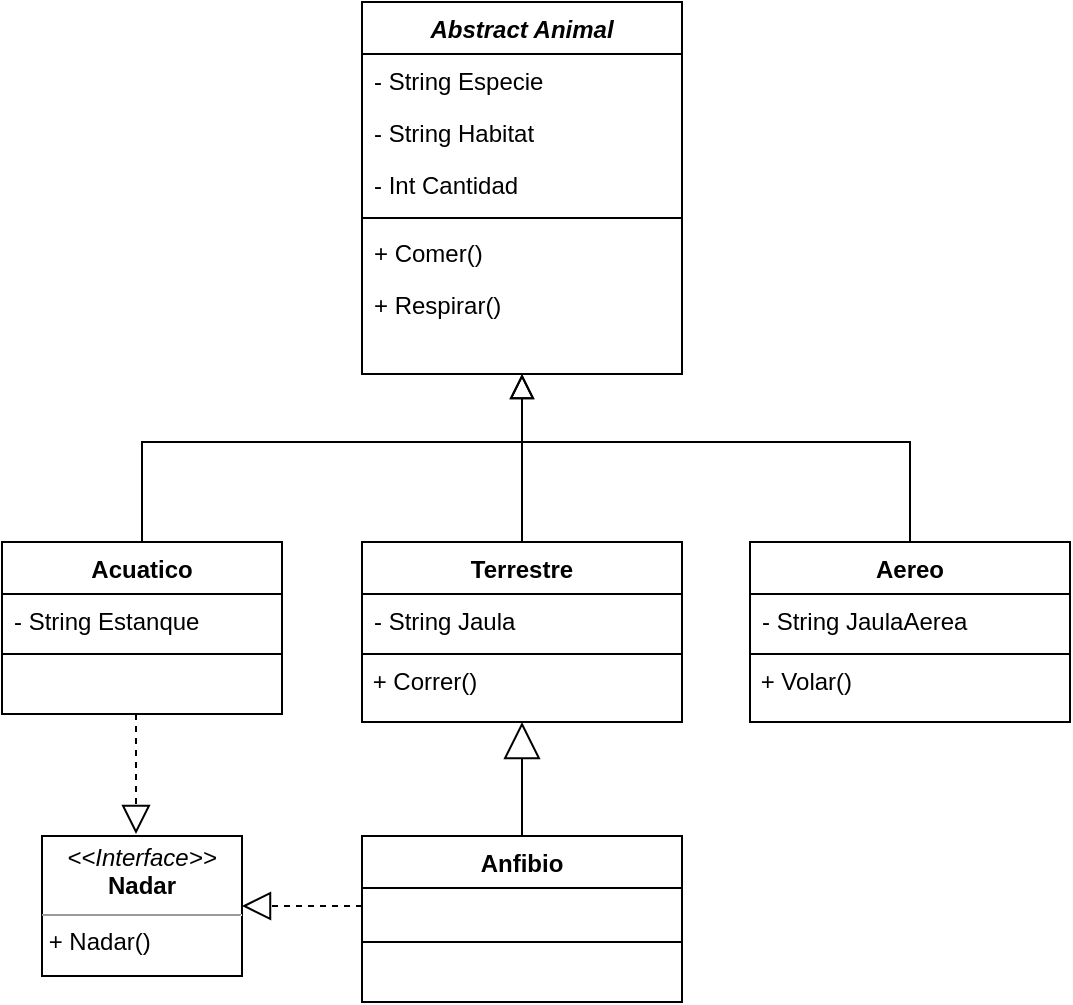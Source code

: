 <mxfile version="13.2.4" type="device"><diagram id="44A1npoR09JSsuszfLbb" name="Page-1"><mxGraphModel dx="769" dy="429" grid="1" gridSize="10" guides="1" tooltips="1" connect="1" arrows="1" fold="1" page="1" pageScale="1" pageWidth="850" pageHeight="1100" math="0" shadow="0"><root><mxCell id="0"/><mxCell id="1" parent="0"/><mxCell id="RhfNlr8nTXZM4AdFJhyZ-1" value="" style="endArrow=block;endSize=10;endFill=0;shadow=0;strokeWidth=1;rounded=0;edgeStyle=elbowEdgeStyle;elbow=vertical;" parent="1" source="RhfNlr8nTXZM4AdFJhyZ-8" target="RhfNlr8nTXZM4AdFJhyZ-15" edge="1"><mxGeometry width="160" relative="1" as="geometry"><mxPoint x="170" y="263" as="sourcePoint"/><mxPoint x="170" y="263" as="targetPoint"/><Array as="points"><mxPoint x="270" y="420"/><mxPoint x="270" y="390"/><mxPoint x="170" y="370"/><mxPoint x="270" y="380"/></Array></mxGeometry></mxCell><mxCell id="RhfNlr8nTXZM4AdFJhyZ-2" value="" style="endArrow=block;endSize=10;endFill=0;shadow=0;strokeWidth=1;rounded=0;edgeStyle=elbowEdgeStyle;elbow=vertical;" parent="1" source="RhfNlr8nTXZM4AdFJhyZ-4" target="RhfNlr8nTXZM4AdFJhyZ-15" edge="1"><mxGeometry width="160" relative="1" as="geometry"><mxPoint x="180" y="433" as="sourcePoint"/><mxPoint x="280" y="331" as="targetPoint"/><Array as="points"><mxPoint x="270" y="370"/></Array></mxGeometry></mxCell><mxCell id="RhfNlr8nTXZM4AdFJhyZ-3" value="" style="endArrow=none;html=1;rounded=0;" parent="1" edge="1"><mxGeometry width="50" height="50" relative="1" as="geometry"><mxPoint x="80" y="420" as="sourcePoint"/><mxPoint x="270" y="370" as="targetPoint"/><Array as="points"><mxPoint x="80" y="370"/></Array></mxGeometry></mxCell><mxCell id="RhfNlr8nTXZM4AdFJhyZ-4" value="Aereo" style="swimlane;fontStyle=1;align=center;verticalAlign=top;childLayout=stackLayout;horizontal=1;startSize=26;horizontalStack=0;resizeParent=1;resizeLast=0;collapsible=1;marginBottom=0;rounded=0;shadow=0;strokeWidth=1;" parent="1" vertex="1"><mxGeometry x="384" y="420" width="160" height="90" as="geometry"><mxRectangle x="340" y="380" width="170" height="26" as="alternateBounds"/></mxGeometry></mxCell><mxCell id="RhfNlr8nTXZM4AdFJhyZ-5" value="- String JaulaAerea" style="text;align=left;verticalAlign=top;spacingLeft=4;spacingRight=4;overflow=hidden;rotatable=0;points=[[0,0.5],[1,0.5]];portConstraint=eastwest;" parent="RhfNlr8nTXZM4AdFJhyZ-4" vertex="1"><mxGeometry y="26" width="160" height="26" as="geometry"/></mxCell><mxCell id="RhfNlr8nTXZM4AdFJhyZ-6" value="" style="line;html=1;strokeWidth=1;align=left;verticalAlign=middle;spacingTop=-1;spacingLeft=3;spacingRight=3;rotatable=0;labelPosition=right;points=[];portConstraint=eastwest;" parent="RhfNlr8nTXZM4AdFJhyZ-4" vertex="1"><mxGeometry y="52" width="160" height="8" as="geometry"/></mxCell><mxCell id="RhfNlr8nTXZM4AdFJhyZ-7" value="&amp;nbsp;+ Volar()" style="text;html=1;align=left;verticalAlign=middle;resizable=0;points=[];autosize=1;" parent="RhfNlr8nTXZM4AdFJhyZ-4" vertex="1"><mxGeometry y="60" width="160" height="20" as="geometry"/></mxCell><mxCell id="RhfNlr8nTXZM4AdFJhyZ-8" value="Terrestre" style="swimlane;fontStyle=1;align=center;verticalAlign=top;childLayout=stackLayout;horizontal=1;startSize=26;horizontalStack=0;resizeParent=1;resizeLast=0;collapsible=1;marginBottom=0;rounded=0;shadow=0;strokeWidth=1;" parent="1" vertex="1"><mxGeometry x="190" y="420" width="160" height="90" as="geometry"><mxRectangle x="120" y="360" width="160" height="26" as="alternateBounds"/></mxGeometry></mxCell><mxCell id="RhfNlr8nTXZM4AdFJhyZ-9" value="- String Jaula" style="text;align=left;verticalAlign=top;spacingLeft=4;spacingRight=4;overflow=hidden;rotatable=0;points=[[0,0.5],[1,0.5]];portConstraint=eastwest;rounded=0;shadow=0;html=0;" parent="RhfNlr8nTXZM4AdFJhyZ-8" vertex="1"><mxGeometry y="26" width="160" height="26" as="geometry"/></mxCell><mxCell id="RhfNlr8nTXZM4AdFJhyZ-10" value="" style="line;html=1;strokeWidth=1;align=left;verticalAlign=middle;spacingTop=-1;spacingLeft=3;spacingRight=3;rotatable=0;labelPosition=right;points=[];portConstraint=eastwest;" parent="RhfNlr8nTXZM4AdFJhyZ-8" vertex="1"><mxGeometry y="52" width="160" height="8" as="geometry"/></mxCell><mxCell id="QLPPERcz1doT1JFy1DPM-1" value="&amp;nbsp;+ Correr()" style="text;html=1;align=left;verticalAlign=middle;resizable=0;points=[];autosize=1;" parent="RhfNlr8nTXZM4AdFJhyZ-8" vertex="1"><mxGeometry y="60" width="160" height="20" as="geometry"/></mxCell><mxCell id="RhfNlr8nTXZM4AdFJhyZ-11" value="Acuatico" style="swimlane;fontStyle=1;align=center;verticalAlign=top;childLayout=stackLayout;horizontal=1;startSize=26;horizontalStack=0;resizeParent=1;resizeParentMax=0;resizeLast=0;collapsible=1;marginBottom=0;" parent="1" vertex="1"><mxGeometry x="10" y="420" width="140" height="86" as="geometry"/></mxCell><mxCell id="RhfNlr8nTXZM4AdFJhyZ-12" value="- String Estanque" style="text;strokeColor=none;fillColor=none;align=left;verticalAlign=top;spacingLeft=4;spacingRight=4;overflow=hidden;rotatable=0;points=[[0,0.5],[1,0.5]];portConstraint=eastwest;" parent="RhfNlr8nTXZM4AdFJhyZ-11" vertex="1"><mxGeometry y="26" width="140" height="26" as="geometry"/></mxCell><mxCell id="RhfNlr8nTXZM4AdFJhyZ-13" value="" style="line;strokeWidth=1;fillColor=none;align=left;verticalAlign=middle;spacingTop=-1;spacingLeft=3;spacingRight=3;rotatable=0;labelPosition=right;points=[];portConstraint=eastwest;" parent="RhfNlr8nTXZM4AdFJhyZ-11" vertex="1"><mxGeometry y="52" width="140" height="8" as="geometry"/></mxCell><mxCell id="RhfNlr8nTXZM4AdFJhyZ-14" value=" " style="text;strokeColor=none;fillColor=none;align=left;verticalAlign=top;spacingLeft=4;spacingRight=4;overflow=hidden;rotatable=0;points=[[0,0.5],[1,0.5]];portConstraint=eastwest;" parent="RhfNlr8nTXZM4AdFJhyZ-11" vertex="1"><mxGeometry y="60" width="140" height="26" as="geometry"/></mxCell><mxCell id="RhfNlr8nTXZM4AdFJhyZ-15" value="Abstract Animal" style="swimlane;fontStyle=3;align=center;verticalAlign=top;childLayout=stackLayout;horizontal=1;startSize=26;horizontalStack=0;resizeParent=1;resizeLast=0;collapsible=1;marginBottom=0;rounded=0;shadow=0;strokeWidth=1;" parent="1" vertex="1"><mxGeometry x="190" y="150" width="160" height="186" as="geometry"><mxRectangle x="230" y="140" width="160" height="26" as="alternateBounds"/></mxGeometry></mxCell><mxCell id="RhfNlr8nTXZM4AdFJhyZ-16" value="- String Especie" style="text;align=left;verticalAlign=top;spacingLeft=4;spacingRight=4;overflow=hidden;rotatable=0;points=[[0,0.5],[1,0.5]];portConstraint=eastwest;" parent="RhfNlr8nTXZM4AdFJhyZ-15" vertex="1"><mxGeometry y="26" width="160" height="26" as="geometry"/></mxCell><mxCell id="RhfNlr8nTXZM4AdFJhyZ-17" value="- String Habitat " style="text;align=left;verticalAlign=top;spacingLeft=4;spacingRight=4;overflow=hidden;rotatable=0;points=[[0,0.5],[1,0.5]];portConstraint=eastwest;rounded=0;shadow=0;html=0;" parent="RhfNlr8nTXZM4AdFJhyZ-15" vertex="1"><mxGeometry y="52" width="160" height="26" as="geometry"/></mxCell><mxCell id="RhfNlr8nTXZM4AdFJhyZ-18" value="- Int Cantidad" style="text;strokeColor=none;fillColor=none;align=left;verticalAlign=top;spacingLeft=4;spacingRight=4;overflow=hidden;rotatable=0;points=[[0,0.5],[1,0.5]];portConstraint=eastwest;" parent="RhfNlr8nTXZM4AdFJhyZ-15" vertex="1"><mxGeometry y="78" width="160" height="26" as="geometry"/></mxCell><mxCell id="RhfNlr8nTXZM4AdFJhyZ-20" value="" style="line;html=1;strokeWidth=1;align=left;verticalAlign=middle;spacingTop=-1;spacingLeft=3;spacingRight=3;rotatable=0;labelPosition=right;points=[];portConstraint=eastwest;" parent="RhfNlr8nTXZM4AdFJhyZ-15" vertex="1"><mxGeometry y="104" width="160" height="8" as="geometry"/></mxCell><mxCell id="RhfNlr8nTXZM4AdFJhyZ-21" value="+ Comer()&#10;" style="text;align=left;verticalAlign=top;spacingLeft=4;spacingRight=4;overflow=hidden;rotatable=0;points=[[0,0.5],[1,0.5]];portConstraint=eastwest;" parent="RhfNlr8nTXZM4AdFJhyZ-15" vertex="1"><mxGeometry y="112" width="160" height="26" as="geometry"/></mxCell><mxCell id="RhfNlr8nTXZM4AdFJhyZ-22" value="+ Respirar()" style="text;strokeColor=none;fillColor=none;align=left;verticalAlign=top;spacingLeft=4;spacingRight=4;overflow=hidden;rotatable=0;points=[[0,0.5],[1,0.5]];portConstraint=eastwest;" parent="RhfNlr8nTXZM4AdFJhyZ-15" vertex="1"><mxGeometry y="138" width="160" height="26" as="geometry"/></mxCell><mxCell id="RhfNlr8nTXZM4AdFJhyZ-23" value="&lt;p style=&quot;margin: 0px ; margin-top: 4px ; text-align: center&quot;&gt;&lt;i&gt;&amp;lt;&amp;lt;Interface&amp;gt;&amp;gt;&lt;/i&gt;&lt;br&gt;&lt;b&gt;Nadar&lt;/b&gt;&lt;/p&gt;&lt;hr size=&quot;1&quot;&gt;&lt;p style=&quot;margin: 0px ; margin-left: 4px&quot;&gt;&lt;/p&gt;&amp;nbsp;+ Nadar()&lt;p style=&quot;margin: 0px ; margin-left: 4px&quot;&gt;&lt;br&gt;&lt;/p&gt;" style="verticalAlign=top;align=left;overflow=fill;fontSize=12;fontFamily=Helvetica;html=1;" parent="1" vertex="1"><mxGeometry x="30" y="567" width="100" height="70" as="geometry"/></mxCell><mxCell id="RhfNlr8nTXZM4AdFJhyZ-24" value="" style="endArrow=block;dashed=1;endFill=0;endSize=12;html=1;entryX=1;entryY=0.5;entryDx=0;entryDy=0;" parent="1" target="RhfNlr8nTXZM4AdFJhyZ-23" edge="1"><mxGeometry width="160" relative="1" as="geometry"><mxPoint x="190" y="602" as="sourcePoint"/><mxPoint x="464" y="570" as="targetPoint"/></mxGeometry></mxCell><mxCell id="RhfNlr8nTXZM4AdFJhyZ-25" value="" style="endArrow=block;dashed=1;endFill=0;endSize=12;html=1;exitX=0.5;exitY=1;exitDx=0;exitDy=0;entryX=0.5;entryY=0;entryDx=0;entryDy=0;" parent="1" edge="1"><mxGeometry width="160" relative="1" as="geometry"><mxPoint x="77" y="506" as="sourcePoint"/><mxPoint x="77" y="566" as="targetPoint"/></mxGeometry></mxCell><mxCell id="RhfNlr8nTXZM4AdFJhyZ-26" value="" style="endArrow=block;endSize=16;endFill=0;html=1;exitX=0.5;exitY=0;exitDx=0;exitDy=0;" parent="1" source="RhfNlr8nTXZM4AdFJhyZ-27" edge="1"><mxGeometry width="160" relative="1" as="geometry"><mxPoint x="270" y="560" as="sourcePoint"/><mxPoint x="270" y="510" as="targetPoint"/></mxGeometry></mxCell><mxCell id="RhfNlr8nTXZM4AdFJhyZ-27" value="Anfibio" style="swimlane;fontStyle=1;align=center;verticalAlign=top;childLayout=stackLayout;horizontal=1;startSize=26;horizontalStack=0;resizeParent=1;resizeLast=0;collapsible=1;marginBottom=0;rounded=0;shadow=0;strokeWidth=1;" parent="1" vertex="1"><mxGeometry x="190" y="567" width="160" height="83" as="geometry"><mxRectangle x="120" y="360" width="160" height="26" as="alternateBounds"/></mxGeometry></mxCell><mxCell id="RhfNlr8nTXZM4AdFJhyZ-29" value="" style="line;html=1;strokeWidth=1;align=left;verticalAlign=middle;spacingTop=-1;spacingLeft=3;spacingRight=3;rotatable=0;labelPosition=right;points=[];portConstraint=eastwest;" parent="RhfNlr8nTXZM4AdFJhyZ-27" vertex="1"><mxGeometry y="26" width="160" height="54" as="geometry"/></mxCell></root></mxGraphModel></diagram></mxfile>
